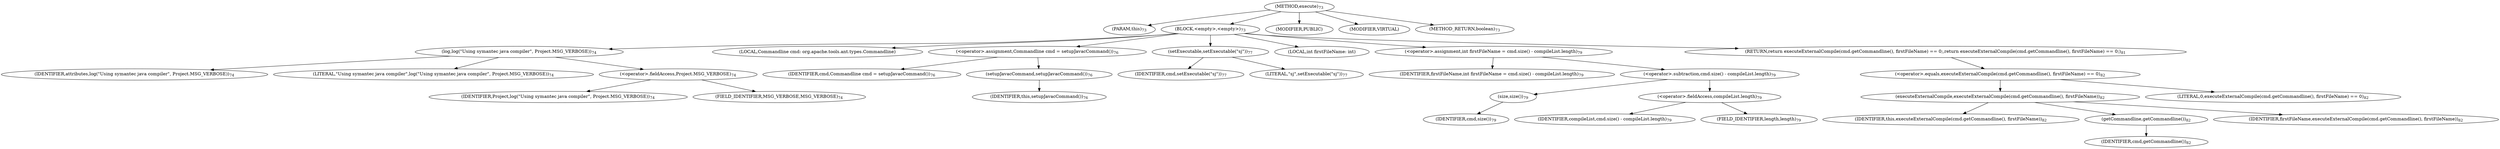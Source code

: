 digraph "execute" {  
"10" [label = <(METHOD,execute)<SUB>73</SUB>> ]
"4" [label = <(PARAM,this)<SUB>73</SUB>> ]
"11" [label = <(BLOCK,&lt;empty&gt;,&lt;empty&gt;)<SUB>73</SUB>> ]
"12" [label = <(log,log(&quot;Using symantec java compiler&quot;, Project.MSG_VERBOSE))<SUB>74</SUB>> ]
"13" [label = <(IDENTIFIER,attributes,log(&quot;Using symantec java compiler&quot;, Project.MSG_VERBOSE))<SUB>74</SUB>> ]
"14" [label = <(LITERAL,&quot;Using symantec java compiler&quot;,log(&quot;Using symantec java compiler&quot;, Project.MSG_VERBOSE))<SUB>74</SUB>> ]
"15" [label = <(&lt;operator&gt;.fieldAccess,Project.MSG_VERBOSE)<SUB>74</SUB>> ]
"16" [label = <(IDENTIFIER,Project,log(&quot;Using symantec java compiler&quot;, Project.MSG_VERBOSE))<SUB>74</SUB>> ]
"17" [label = <(FIELD_IDENTIFIER,MSG_VERBOSE,MSG_VERBOSE)<SUB>74</SUB>> ]
"18" [label = <(LOCAL,Commandline cmd: org.apache.tools.ant.types.Commandline)> ]
"19" [label = <(&lt;operator&gt;.assignment,Commandline cmd = setupJavacCommand())<SUB>76</SUB>> ]
"20" [label = <(IDENTIFIER,cmd,Commandline cmd = setupJavacCommand())<SUB>76</SUB>> ]
"21" [label = <(setupJavacCommand,setupJavacCommand())<SUB>76</SUB>> ]
"3" [label = <(IDENTIFIER,this,setupJavacCommand())<SUB>76</SUB>> ]
"22" [label = <(setExecutable,setExecutable(&quot;sj&quot;))<SUB>77</SUB>> ]
"23" [label = <(IDENTIFIER,cmd,setExecutable(&quot;sj&quot;))<SUB>77</SUB>> ]
"24" [label = <(LITERAL,&quot;sj&quot;,setExecutable(&quot;sj&quot;))<SUB>77</SUB>> ]
"25" [label = <(LOCAL,int firstFileName: int)> ]
"26" [label = <(&lt;operator&gt;.assignment,int firstFileName = cmd.size() - compileList.length)<SUB>79</SUB>> ]
"27" [label = <(IDENTIFIER,firstFileName,int firstFileName = cmd.size() - compileList.length)<SUB>79</SUB>> ]
"28" [label = <(&lt;operator&gt;.subtraction,cmd.size() - compileList.length)<SUB>79</SUB>> ]
"29" [label = <(size,size())<SUB>79</SUB>> ]
"30" [label = <(IDENTIFIER,cmd,size())<SUB>79</SUB>> ]
"31" [label = <(&lt;operator&gt;.fieldAccess,compileList.length)<SUB>79</SUB>> ]
"32" [label = <(IDENTIFIER,compileList,cmd.size() - compileList.length)<SUB>79</SUB>> ]
"33" [label = <(FIELD_IDENTIFIER,length,length)<SUB>79</SUB>> ]
"34" [label = <(RETURN,return executeExternalCompile(cmd.getCommandline(), firstFileName) == 0;,return executeExternalCompile(cmd.getCommandline(), firstFileName) == 0;)<SUB>81</SUB>> ]
"35" [label = <(&lt;operator&gt;.equals,executeExternalCompile(cmd.getCommandline(), firstFileName) == 0)<SUB>82</SUB>> ]
"36" [label = <(executeExternalCompile,executeExternalCompile(cmd.getCommandline(), firstFileName))<SUB>82</SUB>> ]
"5" [label = <(IDENTIFIER,this,executeExternalCompile(cmd.getCommandline(), firstFileName))<SUB>82</SUB>> ]
"37" [label = <(getCommandline,getCommandline())<SUB>82</SUB>> ]
"38" [label = <(IDENTIFIER,cmd,getCommandline())<SUB>82</SUB>> ]
"39" [label = <(IDENTIFIER,firstFileName,executeExternalCompile(cmd.getCommandline(), firstFileName))<SUB>82</SUB>> ]
"40" [label = <(LITERAL,0,executeExternalCompile(cmd.getCommandline(), firstFileName) == 0)<SUB>82</SUB>> ]
"41" [label = <(MODIFIER,PUBLIC)> ]
"42" [label = <(MODIFIER,VIRTUAL)> ]
"43" [label = <(METHOD_RETURN,boolean)<SUB>73</SUB>> ]
  "10" -> "4" 
  "10" -> "11" 
  "10" -> "41" 
  "10" -> "42" 
  "10" -> "43" 
  "11" -> "12" 
  "11" -> "18" 
  "11" -> "19" 
  "11" -> "22" 
  "11" -> "25" 
  "11" -> "26" 
  "11" -> "34" 
  "12" -> "13" 
  "12" -> "14" 
  "12" -> "15" 
  "15" -> "16" 
  "15" -> "17" 
  "19" -> "20" 
  "19" -> "21" 
  "21" -> "3" 
  "22" -> "23" 
  "22" -> "24" 
  "26" -> "27" 
  "26" -> "28" 
  "28" -> "29" 
  "28" -> "31" 
  "29" -> "30" 
  "31" -> "32" 
  "31" -> "33" 
  "34" -> "35" 
  "35" -> "36" 
  "35" -> "40" 
  "36" -> "5" 
  "36" -> "37" 
  "36" -> "39" 
  "37" -> "38" 
}
